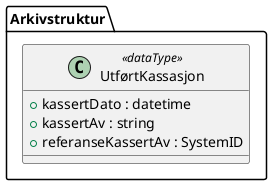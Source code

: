 @startuml
class Arkivstruktur.UtførtKassasjon <<dataType>> {
  +kassertDato : datetime
  +kassertAv : string
  +referanseKassertAv : SystemID
}
@enduml
